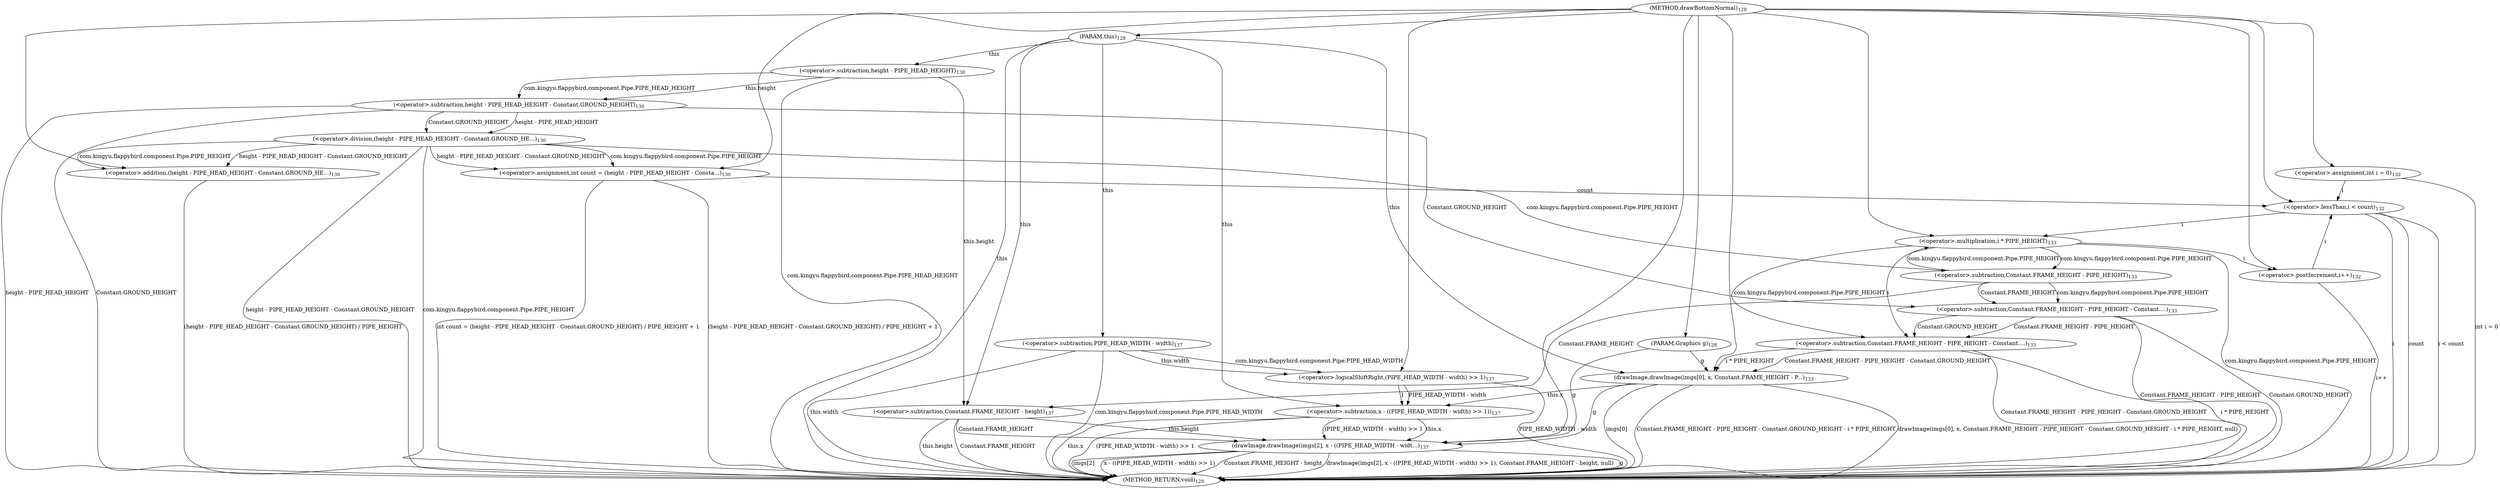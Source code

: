 digraph "drawBottomNormal" {  
"325" [label = <(METHOD,drawBottomNormal)<SUB>128</SUB>> ]
"418" [label = <(METHOD_RETURN,void)<SUB>128</SUB>> ]
"326" [label = <(PARAM,this)<SUB>128</SUB>> ]
"327" [label = <(PARAM,Graphics g)<SUB>128</SUB>> ]
"330" [label = <(&lt;operator&gt;.assignment,int count = (height - PIPE_HEAD_HEIGHT - Consta...)<SUB>130</SUB>> ]
"388" [label = <(drawImage,drawImage(imgs[2], x - ((PIPE_HEAD_WIDTH - widt...)<SUB>137</SUB>> ]
"330" [label = <(&lt;operator&gt;.assignment,int count = (height - PIPE_HEAD_HEIGHT - Consta...)<SUB>130</SUB>> ]
"330" [label = <(&lt;operator&gt;.assignment,int count = (height - PIPE_HEAD_HEIGHT - Consta...)<SUB>130</SUB>> ]
"351" [label = <(&lt;operator&gt;.assignment,int i = 0)<SUB>132</SUB>> ]
"354" [label = <(&lt;operator&gt;.lessThan,i &lt; count)<SUB>132</SUB>> ]
"357" [label = <(&lt;operator&gt;.postIncrement,i++)<SUB>132</SUB>> ]
"388" [label = <(drawImage,drawImage(imgs[2], x - ((PIPE_HEAD_WIDTH - widt...)<SUB>137</SUB>> ]
"388" [label = <(drawImage,drawImage(imgs[2], x - ((PIPE_HEAD_WIDTH - widt...)<SUB>137</SUB>> ]
"388" [label = <(drawImage,drawImage(imgs[2], x - ((PIPE_HEAD_WIDTH - widt...)<SUB>137</SUB>> ]
"388" [label = <(drawImage,drawImage(imgs[2], x - ((PIPE_HEAD_WIDTH - widt...)<SUB>137</SUB>> ]
"388" [label = <(drawImage,drawImage(imgs[2], x - ((PIPE_HEAD_WIDTH - widt...)<SUB>137</SUB>> ]
"332" [label = <(&lt;operator&gt;.addition,(height - PIPE_HEAD_HEIGHT - Constant.GROUND_HE...)<SUB>130</SUB>> ]
"332" [label = <(&lt;operator&gt;.addition,(height - PIPE_HEAD_HEIGHT - Constant.GROUND_HE...)<SUB>130</SUB>> ]
"351" [label = <(&lt;operator&gt;.assignment,int i = 0)<SUB>132</SUB>> ]
"351" [label = <(&lt;operator&gt;.assignment,int i = 0)<SUB>132</SUB>> ]
"354" [label = <(&lt;operator&gt;.lessThan,i &lt; count)<SUB>132</SUB>> ]
"354" [label = <(&lt;operator&gt;.lessThan,i &lt; count)<SUB>132</SUB>> ]
"357" [label = <(&lt;operator&gt;.postIncrement,i++)<SUB>132</SUB>> ]
"360" [label = <(drawImage,drawImage(imgs[0], x, Constant.FRAME_HEIGHT - P...)<SUB>133</SUB>> ]
"395" [label = <(&lt;operator&gt;.subtraction,x - ((PIPE_HEAD_WIDTH - width) &gt;&gt; 1))<SUB>137</SUB>> ]
"395" [label = <(&lt;operator&gt;.subtraction,x - ((PIPE_HEAD_WIDTH - width) &gt;&gt; 1))<SUB>137</SUB>> ]
"408" [label = <(&lt;operator&gt;.subtraction,Constant.FRAME_HEIGHT - height)<SUB>137</SUB>> ]
"408" [label = <(&lt;operator&gt;.subtraction,Constant.FRAME_HEIGHT - height)<SUB>137</SUB>> ]
"333" [label = <(&lt;operator&gt;.division,(height - PIPE_HEAD_HEIGHT - Constant.GROUND_HE...)<SUB>130</SUB>> ]
"333" [label = <(&lt;operator&gt;.division,(height - PIPE_HEAD_HEIGHT - Constant.GROUND_HE...)<SUB>130</SUB>> ]
"360" [label = <(drawImage,drawImage(imgs[0], x, Constant.FRAME_HEIGHT - P...)<SUB>133</SUB>> ]
"360" [label = <(drawImage,drawImage(imgs[0], x, Constant.FRAME_HEIGHT - P...)<SUB>133</SUB>> ]
"360" [label = <(drawImage,drawImage(imgs[0], x, Constant.FRAME_HEIGHT - P...)<SUB>133</SUB>> ]
"360" [label = <(drawImage,drawImage(imgs[0], x, Constant.FRAME_HEIGHT - P...)<SUB>133</SUB>> ]
"360" [label = <(drawImage,drawImage(imgs[0], x, Constant.FRAME_HEIGHT - P...)<SUB>133</SUB>> ]
"399" [label = <(&lt;operator&gt;.logicalShiftRight,(PIPE_HEAD_WIDTH - width) &gt;&gt; 1)<SUB>137</SUB>> ]
"399" [label = <(&lt;operator&gt;.logicalShiftRight,(PIPE_HEAD_WIDTH - width) &gt;&gt; 1)<SUB>137</SUB>> ]
"334" [label = <(&lt;operator&gt;.subtraction,height - PIPE_HEAD_HEIGHT - Constant.GROUND_HEIGHT)<SUB>130</SUB>> ]
"334" [label = <(&lt;operator&gt;.subtraction,height - PIPE_HEAD_HEIGHT - Constant.GROUND_HEIGHT)<SUB>130</SUB>> ]
"370" [label = <(&lt;operator&gt;.subtraction,Constant.FRAME_HEIGHT - PIPE_HEIGHT - Constant....)<SUB>133</SUB>> ]
"370" [label = <(&lt;operator&gt;.subtraction,Constant.FRAME_HEIGHT - PIPE_HEIGHT - Constant....)<SUB>133</SUB>> ]
"400" [label = <(&lt;operator&gt;.subtraction,PIPE_HEAD_WIDTH - width)<SUB>137</SUB>> ]
"400" [label = <(&lt;operator&gt;.subtraction,PIPE_HEAD_WIDTH - width)<SUB>137</SUB>> ]
"335" [label = <(&lt;operator&gt;.subtraction,height - PIPE_HEAD_HEIGHT)<SUB>130</SUB>> ]
"335" [label = <(&lt;operator&gt;.subtraction,height - PIPE_HEAD_HEIGHT)<SUB>130</SUB>> ]
"371" [label = <(&lt;operator&gt;.subtraction,Constant.FRAME_HEIGHT - PIPE_HEIGHT - Constant....)<SUB>133</SUB>> ]
"371" [label = <(&lt;operator&gt;.subtraction,Constant.FRAME_HEIGHT - PIPE_HEIGHT - Constant....)<SUB>133</SUB>> ]
"382" [label = <(&lt;operator&gt;.multiplication,i * PIPE_HEIGHT)<SUB>133</SUB>> ]
"382" [label = <(&lt;operator&gt;.multiplication,i * PIPE_HEIGHT)<SUB>133</SUB>> ]
"372" [label = <(&lt;operator&gt;.subtraction,Constant.FRAME_HEIGHT - PIPE_HEIGHT)<SUB>133</SUB>> ]
"372" [label = <(&lt;operator&gt;.subtraction,Constant.FRAME_HEIGHT - PIPE_HEIGHT)<SUB>133</SUB>> ]
  "326" -> "418"  [ label = "this"] 
  "335" -> "418"  [ label = "com.kingyu.flappybird.component.Pipe.PIPE_HEAD_HEIGHT"] 
  "334" -> "418"  [ label = "height - PIPE_HEAD_HEIGHT"] 
  "334" -> "418"  [ label = "Constant.GROUND_HEIGHT"] 
  "333" -> "418"  [ label = "height - PIPE_HEAD_HEIGHT - Constant.GROUND_HEIGHT"] 
  "333" -> "418"  [ label = "com.kingyu.flappybird.component.Pipe.PIPE_HEIGHT"] 
  "332" -> "418"  [ label = "(height - PIPE_HEAD_HEIGHT - Constant.GROUND_HEIGHT) / PIPE_HEIGHT"] 
  "330" -> "418"  [ label = "(height - PIPE_HEAD_HEIGHT - Constant.GROUND_HEIGHT) / PIPE_HEIGHT + 1"] 
  "330" -> "418"  [ label = "int count = (height - PIPE_HEAD_HEIGHT - Constant.GROUND_HEIGHT) / PIPE_HEIGHT + 1"] 
  "351" -> "418"  [ label = "int i = 0"] 
  "354" -> "418"  [ label = "i"] 
  "354" -> "418"  [ label = "count"] 
  "354" -> "418"  [ label = "i &lt; count"] 
  "388" -> "418"  [ label = "g"] 
  "388" -> "418"  [ label = "imgs[2]"] 
  "395" -> "418"  [ label = "this.x"] 
  "400" -> "418"  [ label = "com.kingyu.flappybird.component.Pipe.PIPE_HEAD_WIDTH"] 
  "400" -> "418"  [ label = "this.width"] 
  "399" -> "418"  [ label = "PIPE_HEAD_WIDTH - width"] 
  "395" -> "418"  [ label = "(PIPE_HEAD_WIDTH - width) &gt;&gt; 1"] 
  "388" -> "418"  [ label = "x - ((PIPE_HEAD_WIDTH - width) &gt;&gt; 1)"] 
  "408" -> "418"  [ label = "Constant.FRAME_HEIGHT"] 
  "408" -> "418"  [ label = "this.height"] 
  "388" -> "418"  [ label = "Constant.FRAME_HEIGHT - height"] 
  "388" -> "418"  [ label = "drawImage(imgs[2], x - ((PIPE_HEAD_WIDTH - width) &gt;&gt; 1), Constant.FRAME_HEIGHT - height, null)"] 
  "360" -> "418"  [ label = "imgs[0]"] 
  "371" -> "418"  [ label = "Constant.FRAME_HEIGHT - PIPE_HEIGHT"] 
  "371" -> "418"  [ label = "Constant.GROUND_HEIGHT"] 
  "370" -> "418"  [ label = "Constant.FRAME_HEIGHT - PIPE_HEIGHT - Constant.GROUND_HEIGHT"] 
  "382" -> "418"  [ label = "com.kingyu.flappybird.component.Pipe.PIPE_HEIGHT"] 
  "370" -> "418"  [ label = "i * PIPE_HEIGHT"] 
  "360" -> "418"  [ label = "Constant.FRAME_HEIGHT - PIPE_HEIGHT - Constant.GROUND_HEIGHT - i * PIPE_HEIGHT"] 
  "360" -> "418"  [ label = "drawImage(imgs[0], x, Constant.FRAME_HEIGHT - PIPE_HEIGHT - Constant.GROUND_HEIGHT - i * PIPE_HEIGHT, null)"] 
  "357" -> "418"  [ label = "i++"] 
  "325" -> "326" 
  "325" -> "327" 
  "333" -> "330"  [ label = "height - PIPE_HEAD_HEIGHT - Constant.GROUND_HEIGHT"] 
  "333" -> "330"  [ label = "com.kingyu.flappybird.component.Pipe.PIPE_HEIGHT"] 
  "325" -> "330" 
  "325" -> "351" 
  "327" -> "388"  [ label = "g"] 
  "360" -> "388"  [ label = "g"] 
  "325" -> "388" 
  "395" -> "388"  [ label = "this.x"] 
  "395" -> "388"  [ label = "(PIPE_HEAD_WIDTH - width) &gt;&gt; 1"] 
  "408" -> "388"  [ label = "Constant.FRAME_HEIGHT"] 
  "408" -> "388"  [ label = "this.height"] 
  "333" -> "332"  [ label = "height - PIPE_HEAD_HEIGHT - Constant.GROUND_HEIGHT"] 
  "333" -> "332"  [ label = "com.kingyu.flappybird.component.Pipe.PIPE_HEIGHT"] 
  "325" -> "332" 
  "351" -> "354"  [ label = "i"] 
  "357" -> "354"  [ label = "i"] 
  "325" -> "354" 
  "330" -> "354"  [ label = "count"] 
  "382" -> "357"  [ label = "i"] 
  "325" -> "357" 
  "326" -> "395"  [ label = "this"] 
  "360" -> "395"  [ label = "this.x"] 
  "399" -> "395"  [ label = "PIPE_HEAD_WIDTH - width"] 
  "399" -> "395"  [ label = "1"] 
  "372" -> "408"  [ label = "Constant.FRAME_HEIGHT"] 
  "326" -> "408"  [ label = "this"] 
  "335" -> "408"  [ label = "this.height"] 
  "334" -> "333"  [ label = "height - PIPE_HEAD_HEIGHT"] 
  "334" -> "333"  [ label = "Constant.GROUND_HEIGHT"] 
  "327" -> "360"  [ label = "g"] 
  "325" -> "360" 
  "326" -> "360"  [ label = "this"] 
  "370" -> "360"  [ label = "Constant.FRAME_HEIGHT - PIPE_HEIGHT - Constant.GROUND_HEIGHT"] 
  "370" -> "360"  [ label = "i * PIPE_HEIGHT"] 
  "400" -> "399"  [ label = "com.kingyu.flappybird.component.Pipe.PIPE_HEAD_WIDTH"] 
  "400" -> "399"  [ label = "this.width"] 
  "325" -> "399" 
  "335" -> "334"  [ label = "this.height"] 
  "335" -> "334"  [ label = "com.kingyu.flappybird.component.Pipe.PIPE_HEAD_HEIGHT"] 
  "371" -> "370"  [ label = "Constant.FRAME_HEIGHT - PIPE_HEIGHT"] 
  "371" -> "370"  [ label = "Constant.GROUND_HEIGHT"] 
  "382" -> "370"  [ label = "i"] 
  "382" -> "370"  [ label = "com.kingyu.flappybird.component.Pipe.PIPE_HEIGHT"] 
  "326" -> "400"  [ label = "this"] 
  "326" -> "335"  [ label = "this"] 
  "372" -> "371"  [ label = "Constant.FRAME_HEIGHT"] 
  "372" -> "371"  [ label = "com.kingyu.flappybird.component.Pipe.PIPE_HEIGHT"] 
  "334" -> "371"  [ label = "Constant.GROUND_HEIGHT"] 
  "354" -> "382"  [ label = "i"] 
  "325" -> "382" 
  "372" -> "382"  [ label = "com.kingyu.flappybird.component.Pipe.PIPE_HEIGHT"] 
  "333" -> "372"  [ label = "com.kingyu.flappybird.component.Pipe.PIPE_HEIGHT"] 
  "382" -> "372"  [ label = "com.kingyu.flappybird.component.Pipe.PIPE_HEIGHT"] 
}
